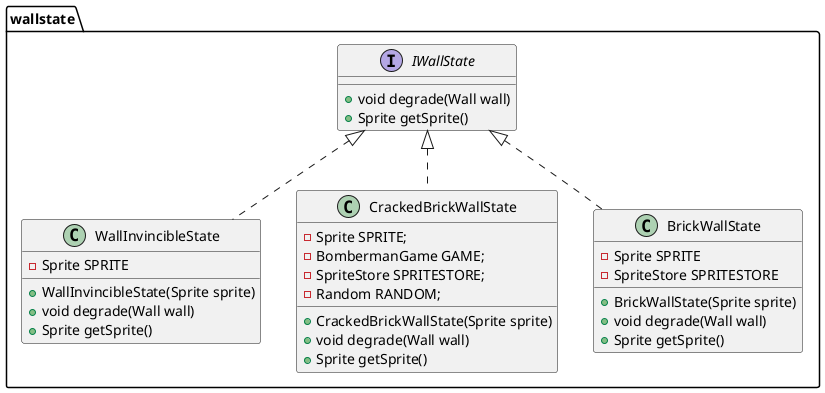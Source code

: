 @startuml
package wallstate {
    interface IWallState {
        + void degrade(Wall wall)
        + Sprite getSprite()
    }

    class WallInvincibleState implements IWallState {
            - Sprite SPRITE
            + WallInvincibleState(Sprite sprite)
            + void degrade(Wall wall)
            + Sprite getSprite()
    }

    class CrackedBrickWallState implements IWallState {
               -  Sprite SPRITE;
               -  BombermanGame GAME;
               -  SpriteStore SPRITESTORE;
               -  Random RANDOM;

                + CrackedBrickWallState(Sprite sprite)
                + void degrade(Wall wall)
                + Sprite getSprite()
    }

    class BrickWallState implements IWallState {
                - Sprite SPRITE
                - SpriteStore SPRITESTORE
                + BrickWallState(Sprite sprite)
                + void degrade(Wall wall)
                + Sprite getSprite()
    }

}
@enduml